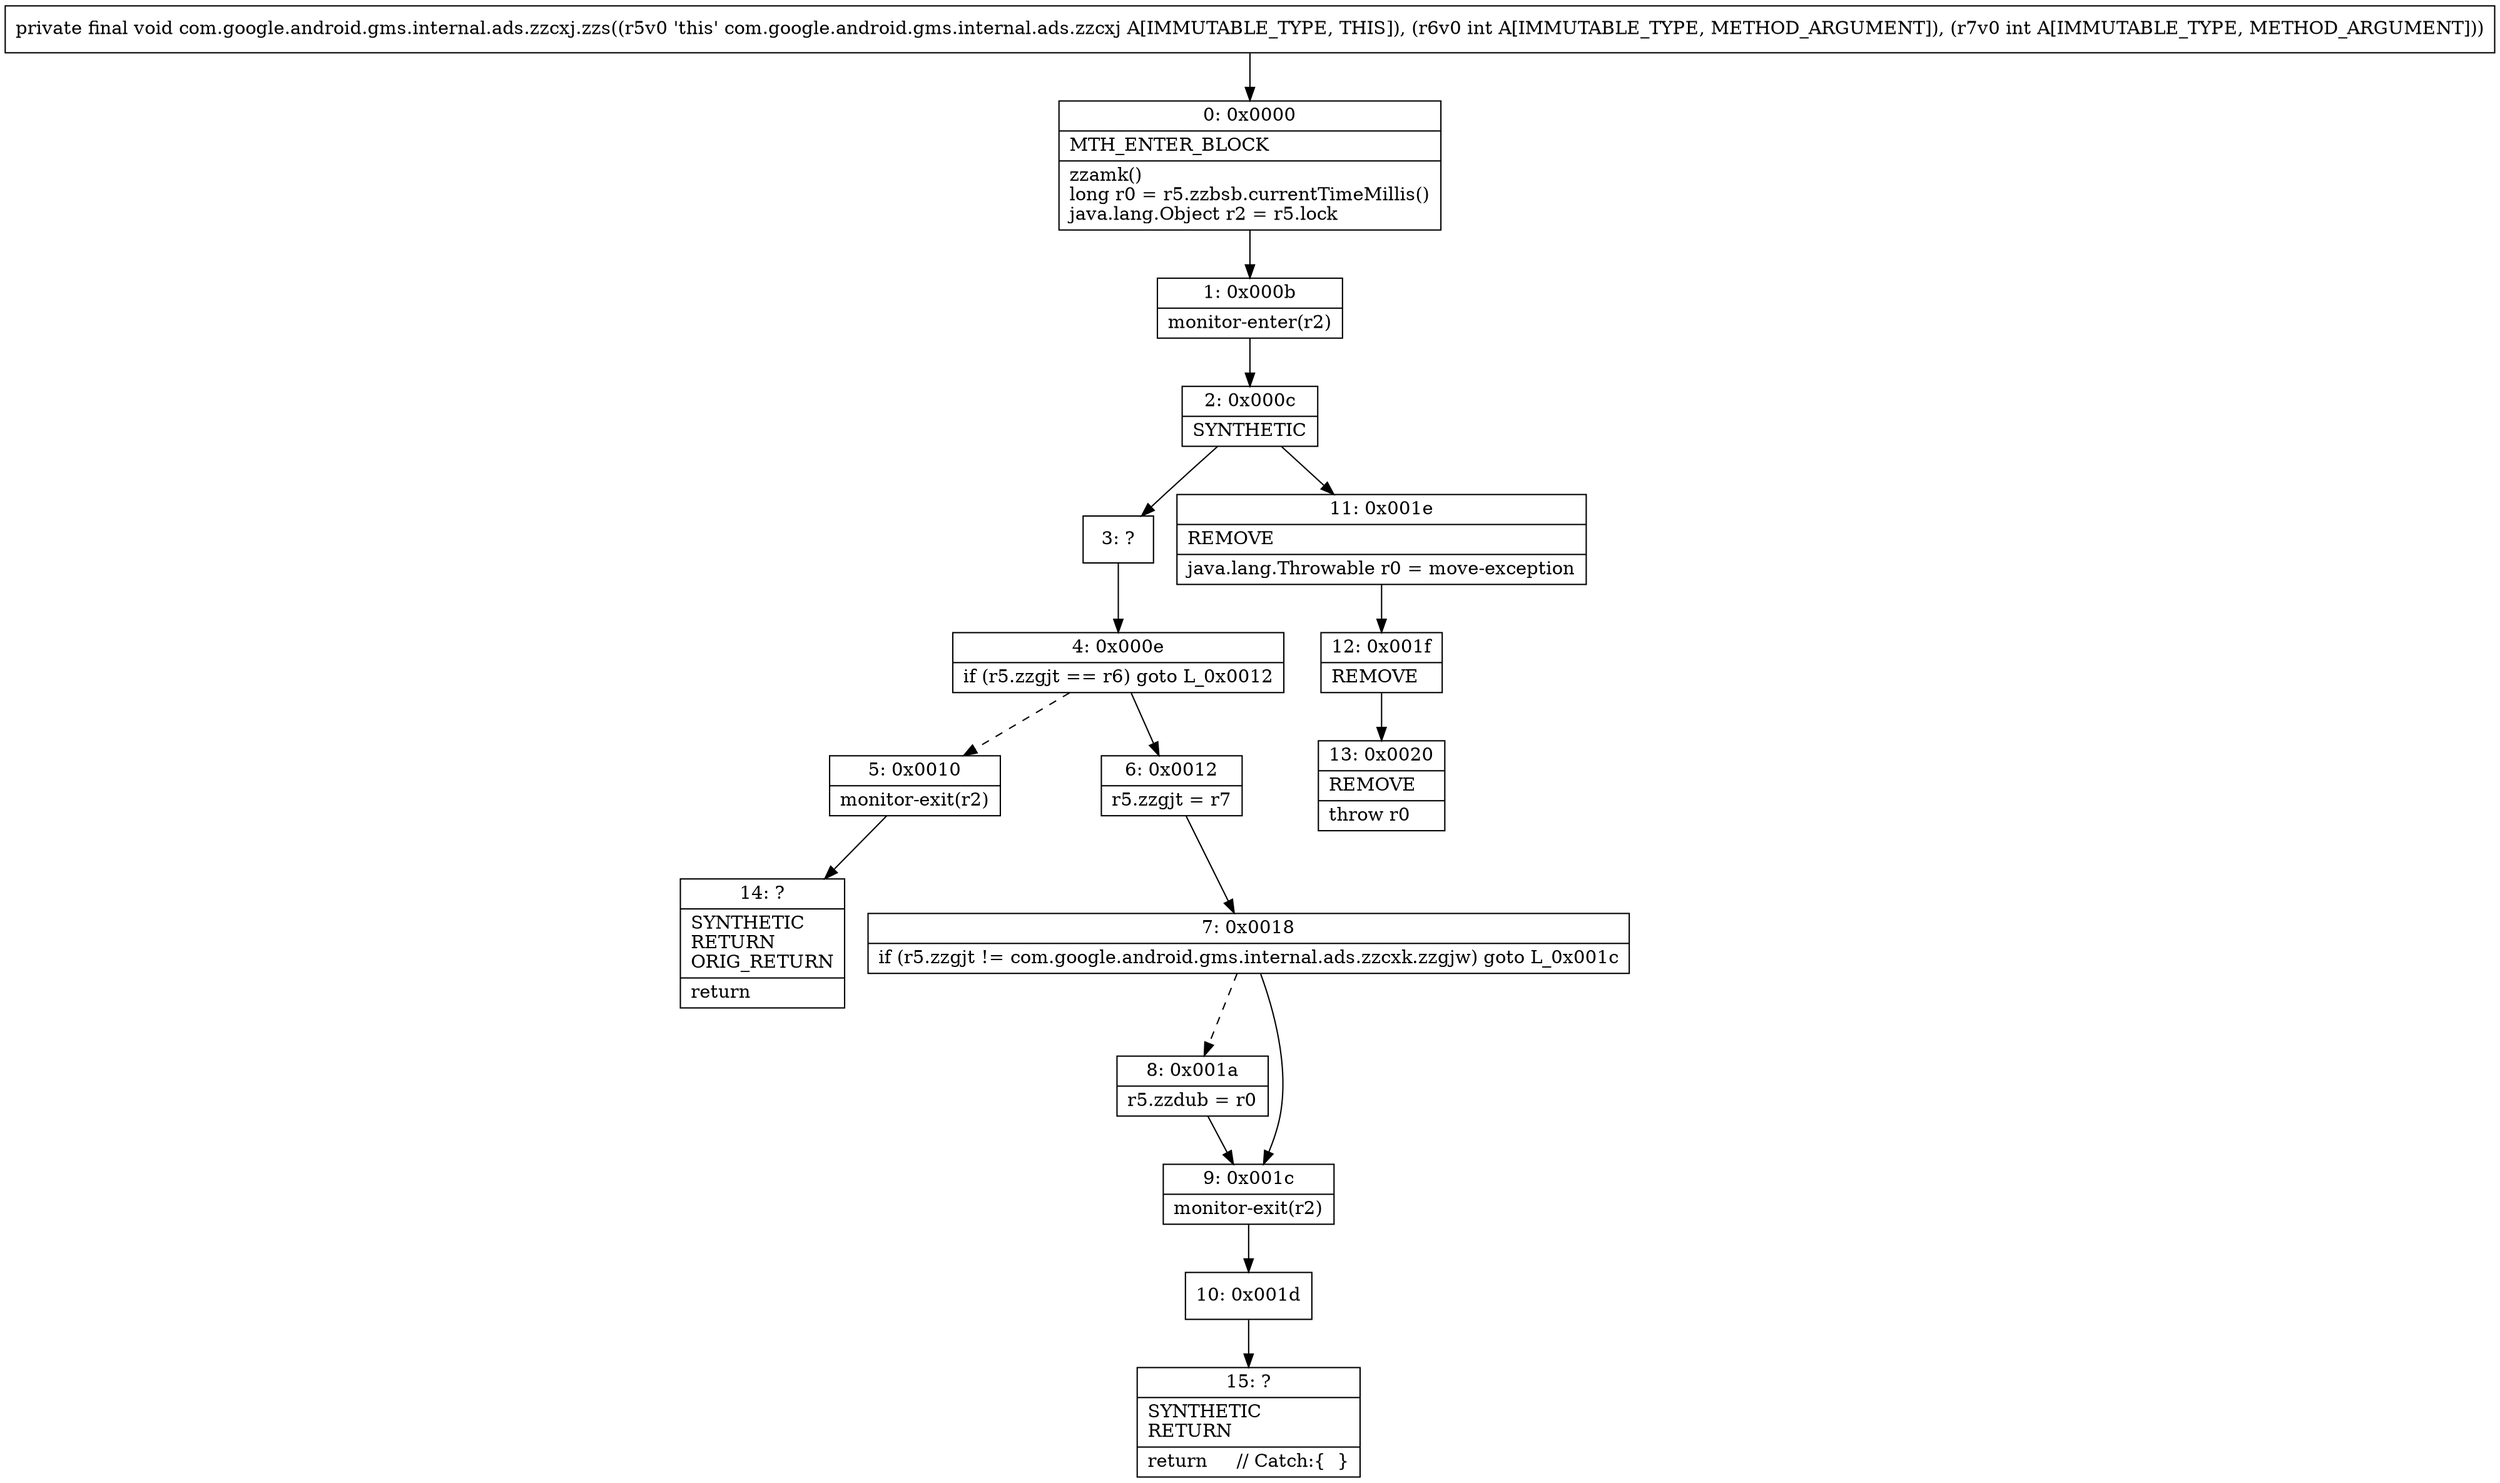 digraph "CFG forcom.google.android.gms.internal.ads.zzcxj.zzs(II)V" {
Node_0 [shape=record,label="{0\:\ 0x0000|MTH_ENTER_BLOCK\l|zzamk()\llong r0 = r5.zzbsb.currentTimeMillis()\ljava.lang.Object r2 = r5.lock\l}"];
Node_1 [shape=record,label="{1\:\ 0x000b|monitor\-enter(r2)\l}"];
Node_2 [shape=record,label="{2\:\ 0x000c|SYNTHETIC\l}"];
Node_3 [shape=record,label="{3\:\ ?}"];
Node_4 [shape=record,label="{4\:\ 0x000e|if (r5.zzgjt == r6) goto L_0x0012\l}"];
Node_5 [shape=record,label="{5\:\ 0x0010|monitor\-exit(r2)\l}"];
Node_6 [shape=record,label="{6\:\ 0x0012|r5.zzgjt = r7\l}"];
Node_7 [shape=record,label="{7\:\ 0x0018|if (r5.zzgjt != com.google.android.gms.internal.ads.zzcxk.zzgjw) goto L_0x001c\l}"];
Node_8 [shape=record,label="{8\:\ 0x001a|r5.zzdub = r0\l}"];
Node_9 [shape=record,label="{9\:\ 0x001c|monitor\-exit(r2)\l}"];
Node_10 [shape=record,label="{10\:\ 0x001d}"];
Node_11 [shape=record,label="{11\:\ 0x001e|REMOVE\l|java.lang.Throwable r0 = move\-exception\l}"];
Node_12 [shape=record,label="{12\:\ 0x001f|REMOVE\l}"];
Node_13 [shape=record,label="{13\:\ 0x0020|REMOVE\l|throw r0\l}"];
Node_14 [shape=record,label="{14\:\ ?|SYNTHETIC\lRETURN\lORIG_RETURN\l|return\l}"];
Node_15 [shape=record,label="{15\:\ ?|SYNTHETIC\lRETURN\l|return     \/\/ Catch:\{  \}\l}"];
MethodNode[shape=record,label="{private final void com.google.android.gms.internal.ads.zzcxj.zzs((r5v0 'this' com.google.android.gms.internal.ads.zzcxj A[IMMUTABLE_TYPE, THIS]), (r6v0 int A[IMMUTABLE_TYPE, METHOD_ARGUMENT]), (r7v0 int A[IMMUTABLE_TYPE, METHOD_ARGUMENT])) }"];
MethodNode -> Node_0;
Node_0 -> Node_1;
Node_1 -> Node_2;
Node_2 -> Node_3;
Node_2 -> Node_11;
Node_3 -> Node_4;
Node_4 -> Node_5[style=dashed];
Node_4 -> Node_6;
Node_5 -> Node_14;
Node_6 -> Node_7;
Node_7 -> Node_8[style=dashed];
Node_7 -> Node_9;
Node_8 -> Node_9;
Node_9 -> Node_10;
Node_10 -> Node_15;
Node_11 -> Node_12;
Node_12 -> Node_13;
}

